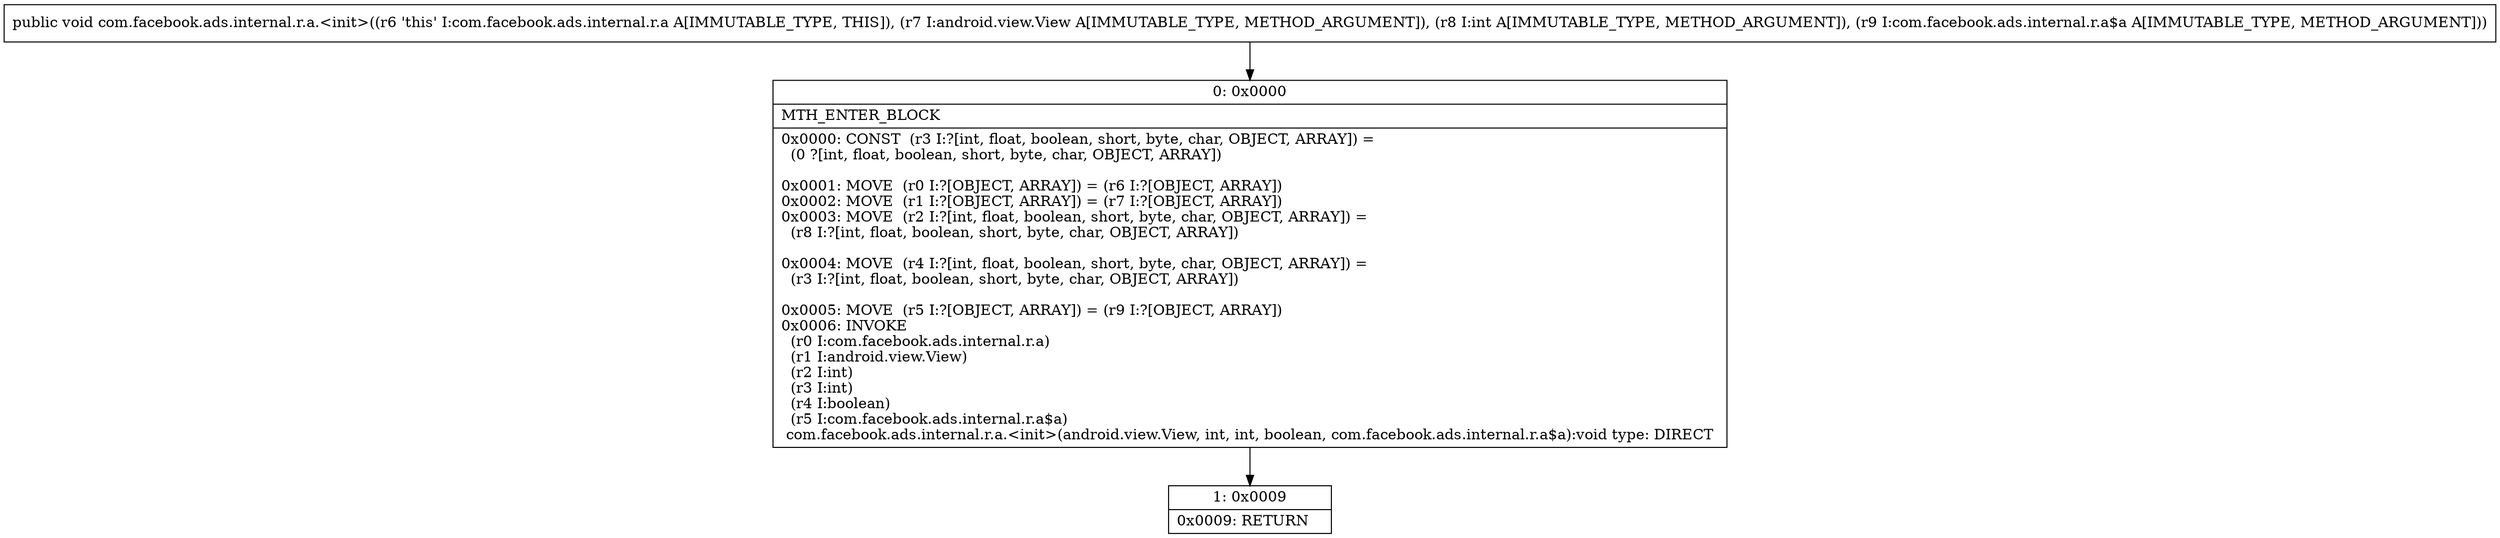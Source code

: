 digraph "CFG forcom.facebook.ads.internal.r.a.\<init\>(Landroid\/view\/View;ILcom\/facebook\/ads\/internal\/r\/a$a;)V" {
Node_0 [shape=record,label="{0\:\ 0x0000|MTH_ENTER_BLOCK\l|0x0000: CONST  (r3 I:?[int, float, boolean, short, byte, char, OBJECT, ARRAY]) = \l  (0 ?[int, float, boolean, short, byte, char, OBJECT, ARRAY])\l \l0x0001: MOVE  (r0 I:?[OBJECT, ARRAY]) = (r6 I:?[OBJECT, ARRAY]) \l0x0002: MOVE  (r1 I:?[OBJECT, ARRAY]) = (r7 I:?[OBJECT, ARRAY]) \l0x0003: MOVE  (r2 I:?[int, float, boolean, short, byte, char, OBJECT, ARRAY]) = \l  (r8 I:?[int, float, boolean, short, byte, char, OBJECT, ARRAY])\l \l0x0004: MOVE  (r4 I:?[int, float, boolean, short, byte, char, OBJECT, ARRAY]) = \l  (r3 I:?[int, float, boolean, short, byte, char, OBJECT, ARRAY])\l \l0x0005: MOVE  (r5 I:?[OBJECT, ARRAY]) = (r9 I:?[OBJECT, ARRAY]) \l0x0006: INVOKE  \l  (r0 I:com.facebook.ads.internal.r.a)\l  (r1 I:android.view.View)\l  (r2 I:int)\l  (r3 I:int)\l  (r4 I:boolean)\l  (r5 I:com.facebook.ads.internal.r.a$a)\l com.facebook.ads.internal.r.a.\<init\>(android.view.View, int, int, boolean, com.facebook.ads.internal.r.a$a):void type: DIRECT \l}"];
Node_1 [shape=record,label="{1\:\ 0x0009|0x0009: RETURN   \l}"];
MethodNode[shape=record,label="{public void com.facebook.ads.internal.r.a.\<init\>((r6 'this' I:com.facebook.ads.internal.r.a A[IMMUTABLE_TYPE, THIS]), (r7 I:android.view.View A[IMMUTABLE_TYPE, METHOD_ARGUMENT]), (r8 I:int A[IMMUTABLE_TYPE, METHOD_ARGUMENT]), (r9 I:com.facebook.ads.internal.r.a$a A[IMMUTABLE_TYPE, METHOD_ARGUMENT])) }"];
MethodNode -> Node_0;
Node_0 -> Node_1;
}

